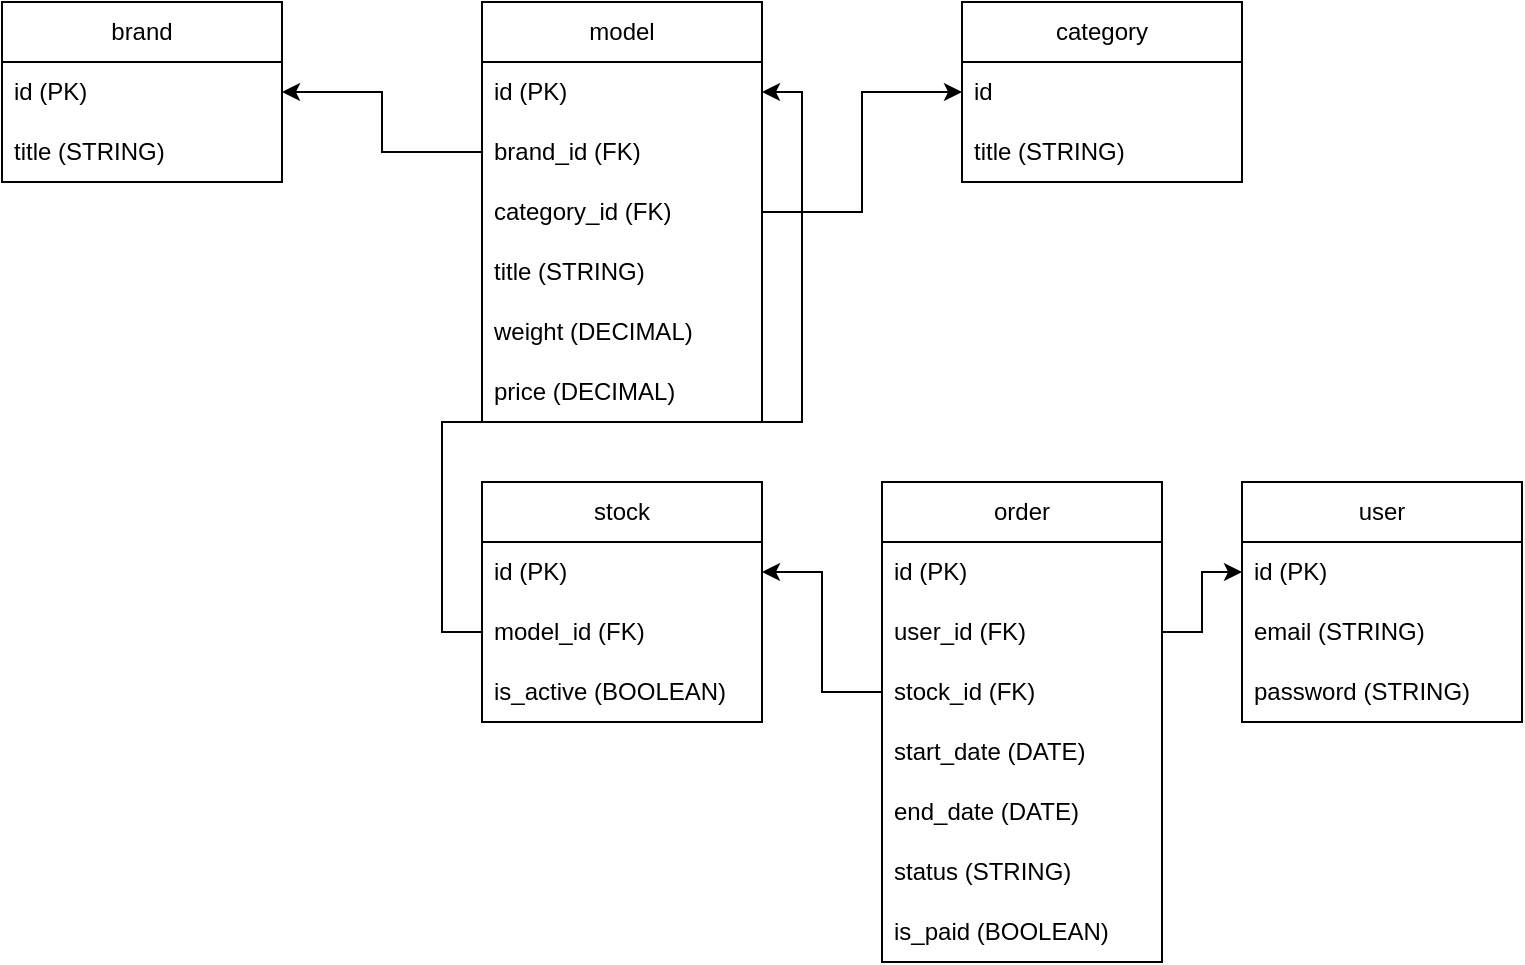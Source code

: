 <mxfile version="24.3.1" type="device">
  <diagram name="Sayfa -1" id="dJZ1_v-hU4g_oNWwnWYt">
    <mxGraphModel dx="1434" dy="746" grid="1" gridSize="10" guides="1" tooltips="1" connect="1" arrows="1" fold="1" page="1" pageScale="1" pageWidth="827" pageHeight="1169" math="0" shadow="0">
      <root>
        <mxCell id="0" />
        <mxCell id="1" parent="0" />
        <mxCell id="WYNdm04tCavsO8kjkV-X-1" value="category" style="swimlane;fontStyle=0;childLayout=stackLayout;horizontal=1;startSize=30;horizontalStack=0;resizeParent=1;resizeParentMax=0;resizeLast=0;collapsible=1;marginBottom=0;whiteSpace=wrap;html=1;" vertex="1" parent="1">
          <mxGeometry x="520" y="280" width="140" height="90" as="geometry" />
        </mxCell>
        <mxCell id="WYNdm04tCavsO8kjkV-X-2" value="id" style="text;strokeColor=none;fillColor=none;align=left;verticalAlign=middle;spacingLeft=4;spacingRight=4;overflow=hidden;points=[[0,0.5],[1,0.5]];portConstraint=eastwest;rotatable=0;whiteSpace=wrap;html=1;" vertex="1" parent="WYNdm04tCavsO8kjkV-X-1">
          <mxGeometry y="30" width="140" height="30" as="geometry" />
        </mxCell>
        <mxCell id="WYNdm04tCavsO8kjkV-X-4" value="title (STRING)" style="text;strokeColor=none;fillColor=none;align=left;verticalAlign=middle;spacingLeft=4;spacingRight=4;overflow=hidden;points=[[0,0.5],[1,0.5]];portConstraint=eastwest;rotatable=0;whiteSpace=wrap;html=1;" vertex="1" parent="WYNdm04tCavsO8kjkV-X-1">
          <mxGeometry y="60" width="140" height="30" as="geometry" />
        </mxCell>
        <mxCell id="WYNdm04tCavsO8kjkV-X-6" value="brand" style="swimlane;fontStyle=0;childLayout=stackLayout;horizontal=1;startSize=30;horizontalStack=0;resizeParent=1;resizeParentMax=0;resizeLast=0;collapsible=1;marginBottom=0;whiteSpace=wrap;html=1;" vertex="1" parent="1">
          <mxGeometry x="40" y="280" width="140" height="90" as="geometry" />
        </mxCell>
        <mxCell id="WYNdm04tCavsO8kjkV-X-7" value="id (PK)" style="text;strokeColor=none;fillColor=none;align=left;verticalAlign=middle;spacingLeft=4;spacingRight=4;overflow=hidden;points=[[0,0.5],[1,0.5]];portConstraint=eastwest;rotatable=0;whiteSpace=wrap;html=1;" vertex="1" parent="WYNdm04tCavsO8kjkV-X-6">
          <mxGeometry y="30" width="140" height="30" as="geometry" />
        </mxCell>
        <mxCell id="WYNdm04tCavsO8kjkV-X-16" value="title (STRING)" style="text;strokeColor=none;fillColor=none;align=left;verticalAlign=middle;spacingLeft=4;spacingRight=4;overflow=hidden;points=[[0,0.5],[1,0.5]];portConstraint=eastwest;rotatable=0;whiteSpace=wrap;html=1;" vertex="1" parent="WYNdm04tCavsO8kjkV-X-6">
          <mxGeometry y="60" width="140" height="30" as="geometry" />
        </mxCell>
        <mxCell id="WYNdm04tCavsO8kjkV-X-12" value="model" style="swimlane;fontStyle=0;childLayout=stackLayout;horizontal=1;startSize=30;horizontalStack=0;resizeParent=1;resizeParentMax=0;resizeLast=0;collapsible=1;marginBottom=0;whiteSpace=wrap;html=1;" vertex="1" parent="1">
          <mxGeometry x="280" y="280" width="140" height="210" as="geometry" />
        </mxCell>
        <mxCell id="WYNdm04tCavsO8kjkV-X-13" value="id (PK)" style="text;strokeColor=none;fillColor=none;align=left;verticalAlign=middle;spacingLeft=4;spacingRight=4;overflow=hidden;points=[[0,0.5],[1,0.5]];portConstraint=eastwest;rotatable=0;whiteSpace=wrap;html=1;" vertex="1" parent="WYNdm04tCavsO8kjkV-X-12">
          <mxGeometry y="30" width="140" height="30" as="geometry" />
        </mxCell>
        <mxCell id="WYNdm04tCavsO8kjkV-X-14" value="brand_id (FK)" style="text;strokeColor=none;fillColor=none;align=left;verticalAlign=middle;spacingLeft=4;spacingRight=4;overflow=hidden;points=[[0,0.5],[1,0.5]];portConstraint=eastwest;rotatable=0;whiteSpace=wrap;html=1;" vertex="1" parent="WYNdm04tCavsO8kjkV-X-12">
          <mxGeometry y="60" width="140" height="30" as="geometry" />
        </mxCell>
        <mxCell id="WYNdm04tCavsO8kjkV-X-19" value="category_id (FK)" style="text;strokeColor=none;fillColor=none;align=left;verticalAlign=middle;spacingLeft=4;spacingRight=4;overflow=hidden;points=[[0,0.5],[1,0.5]];portConstraint=eastwest;rotatable=0;whiteSpace=wrap;html=1;" vertex="1" parent="WYNdm04tCavsO8kjkV-X-12">
          <mxGeometry y="90" width="140" height="30" as="geometry" />
        </mxCell>
        <mxCell id="WYNdm04tCavsO8kjkV-X-20" value="title&amp;nbsp;(STRING)" style="text;strokeColor=none;fillColor=none;align=left;verticalAlign=middle;spacingLeft=4;spacingRight=4;overflow=hidden;points=[[0,0.5],[1,0.5]];portConstraint=eastwest;rotatable=0;whiteSpace=wrap;html=1;" vertex="1" parent="WYNdm04tCavsO8kjkV-X-12">
          <mxGeometry y="120" width="140" height="30" as="geometry" />
        </mxCell>
        <mxCell id="WYNdm04tCavsO8kjkV-X-29" value="weight (DECIMAL)" style="text;strokeColor=none;fillColor=none;align=left;verticalAlign=middle;spacingLeft=4;spacingRight=4;overflow=hidden;points=[[0,0.5],[1,0.5]];portConstraint=eastwest;rotatable=0;whiteSpace=wrap;html=1;" vertex="1" parent="WYNdm04tCavsO8kjkV-X-12">
          <mxGeometry y="150" width="140" height="30" as="geometry" />
        </mxCell>
        <mxCell id="WYNdm04tCavsO8kjkV-X-51" value="price (DECIMAL)" style="text;strokeColor=none;fillColor=none;align=left;verticalAlign=middle;spacingLeft=4;spacingRight=4;overflow=hidden;points=[[0,0.5],[1,0.5]];portConstraint=eastwest;rotatable=0;whiteSpace=wrap;html=1;" vertex="1" parent="WYNdm04tCavsO8kjkV-X-12">
          <mxGeometry y="180" width="140" height="30" as="geometry" />
        </mxCell>
        <mxCell id="WYNdm04tCavsO8kjkV-X-21" style="edgeStyle=orthogonalEdgeStyle;rounded=0;orthogonalLoop=1;jettySize=auto;html=1;exitX=1;exitY=0.5;exitDx=0;exitDy=0;entryX=0;entryY=0.5;entryDx=0;entryDy=0;" edge="1" parent="1" source="WYNdm04tCavsO8kjkV-X-19" target="WYNdm04tCavsO8kjkV-X-2">
          <mxGeometry relative="1" as="geometry" />
        </mxCell>
        <mxCell id="WYNdm04tCavsO8kjkV-X-22" value="stock" style="swimlane;fontStyle=0;childLayout=stackLayout;horizontal=1;startSize=30;horizontalStack=0;resizeParent=1;resizeParentMax=0;resizeLast=0;collapsible=1;marginBottom=0;whiteSpace=wrap;html=1;" vertex="1" parent="1">
          <mxGeometry x="280" y="520" width="140" height="120" as="geometry" />
        </mxCell>
        <mxCell id="WYNdm04tCavsO8kjkV-X-23" value="id (PK)" style="text;strokeColor=none;fillColor=none;align=left;verticalAlign=middle;spacingLeft=4;spacingRight=4;overflow=hidden;points=[[0,0.5],[1,0.5]];portConstraint=eastwest;rotatable=0;whiteSpace=wrap;html=1;" vertex="1" parent="WYNdm04tCavsO8kjkV-X-22">
          <mxGeometry y="30" width="140" height="30" as="geometry" />
        </mxCell>
        <mxCell id="WYNdm04tCavsO8kjkV-X-25" value="model_id (FK)" style="text;strokeColor=none;fillColor=none;align=left;verticalAlign=middle;spacingLeft=4;spacingRight=4;overflow=hidden;points=[[0,0.5],[1,0.5]];portConstraint=eastwest;rotatable=0;whiteSpace=wrap;html=1;" vertex="1" parent="WYNdm04tCavsO8kjkV-X-22">
          <mxGeometry y="60" width="140" height="30" as="geometry" />
        </mxCell>
        <mxCell id="WYNdm04tCavsO8kjkV-X-52" value="is_active (BOOLEAN)" style="text;strokeColor=none;fillColor=none;align=left;verticalAlign=middle;spacingLeft=4;spacingRight=4;overflow=hidden;points=[[0,0.5],[1,0.5]];portConstraint=eastwest;rotatable=0;whiteSpace=wrap;html=1;" vertex="1" parent="WYNdm04tCavsO8kjkV-X-22">
          <mxGeometry y="90" width="140" height="30" as="geometry" />
        </mxCell>
        <mxCell id="WYNdm04tCavsO8kjkV-X-32" style="edgeStyle=orthogonalEdgeStyle;rounded=0;orthogonalLoop=1;jettySize=auto;html=1;exitX=0;exitY=0.5;exitDx=0;exitDy=0;entryX=1;entryY=0.5;entryDx=0;entryDy=0;" edge="1" parent="1" source="WYNdm04tCavsO8kjkV-X-25" target="WYNdm04tCavsO8kjkV-X-13">
          <mxGeometry relative="1" as="geometry">
            <Array as="points">
              <mxPoint x="260" y="595" />
              <mxPoint x="260" y="490" />
              <mxPoint x="440" y="490" />
              <mxPoint x="440" y="325" />
            </Array>
          </mxGeometry>
        </mxCell>
        <mxCell id="WYNdm04tCavsO8kjkV-X-33" value="order" style="swimlane;fontStyle=0;childLayout=stackLayout;horizontal=1;startSize=30;horizontalStack=0;resizeParent=1;resizeParentMax=0;resizeLast=0;collapsible=1;marginBottom=0;whiteSpace=wrap;html=1;" vertex="1" parent="1">
          <mxGeometry x="480" y="520" width="140" height="240" as="geometry" />
        </mxCell>
        <mxCell id="WYNdm04tCavsO8kjkV-X-34" value="id (PK)" style="text;strokeColor=none;fillColor=none;align=left;verticalAlign=middle;spacingLeft=4;spacingRight=4;overflow=hidden;points=[[0,0.5],[1,0.5]];portConstraint=eastwest;rotatable=0;whiteSpace=wrap;html=1;" vertex="1" parent="WYNdm04tCavsO8kjkV-X-33">
          <mxGeometry y="30" width="140" height="30" as="geometry" />
        </mxCell>
        <mxCell id="WYNdm04tCavsO8kjkV-X-35" value="user_id (FK)" style="text;strokeColor=none;fillColor=none;align=left;verticalAlign=middle;spacingLeft=4;spacingRight=4;overflow=hidden;points=[[0,0.5],[1,0.5]];portConstraint=eastwest;rotatable=0;whiteSpace=wrap;html=1;" vertex="1" parent="WYNdm04tCavsO8kjkV-X-33">
          <mxGeometry y="60" width="140" height="30" as="geometry" />
        </mxCell>
        <mxCell id="WYNdm04tCavsO8kjkV-X-36" value="stock_id (FK)" style="text;strokeColor=none;fillColor=none;align=left;verticalAlign=middle;spacingLeft=4;spacingRight=4;overflow=hidden;points=[[0,0.5],[1,0.5]];portConstraint=eastwest;rotatable=0;whiteSpace=wrap;html=1;" vertex="1" parent="WYNdm04tCavsO8kjkV-X-33">
          <mxGeometry y="90" width="140" height="30" as="geometry" />
        </mxCell>
        <mxCell id="WYNdm04tCavsO8kjkV-X-37" value="start_date (DATE)" style="text;strokeColor=none;fillColor=none;align=left;verticalAlign=middle;spacingLeft=4;spacingRight=4;overflow=hidden;points=[[0,0.5],[1,0.5]];portConstraint=eastwest;rotatable=0;whiteSpace=wrap;html=1;" vertex="1" parent="WYNdm04tCavsO8kjkV-X-33">
          <mxGeometry y="120" width="140" height="30" as="geometry" />
        </mxCell>
        <mxCell id="WYNdm04tCavsO8kjkV-X-39" value="end_date (DATE)" style="text;strokeColor=none;fillColor=none;align=left;verticalAlign=middle;spacingLeft=4;spacingRight=4;overflow=hidden;points=[[0,0.5],[1,0.5]];portConstraint=eastwest;rotatable=0;whiteSpace=wrap;html=1;" vertex="1" parent="WYNdm04tCavsO8kjkV-X-33">
          <mxGeometry y="150" width="140" height="30" as="geometry" />
        </mxCell>
        <mxCell id="WYNdm04tCavsO8kjkV-X-53" value="status (STRING)" style="text;strokeColor=none;fillColor=none;align=left;verticalAlign=middle;spacingLeft=4;spacingRight=4;overflow=hidden;points=[[0,0.5],[1,0.5]];portConstraint=eastwest;rotatable=0;whiteSpace=wrap;html=1;" vertex="1" parent="WYNdm04tCavsO8kjkV-X-33">
          <mxGeometry y="180" width="140" height="30" as="geometry" />
        </mxCell>
        <mxCell id="WYNdm04tCavsO8kjkV-X-54" value="is_paid (BOOLEAN)" style="text;strokeColor=none;fillColor=none;align=left;verticalAlign=middle;spacingLeft=4;spacingRight=4;overflow=hidden;points=[[0,0.5],[1,0.5]];portConstraint=eastwest;rotatable=0;whiteSpace=wrap;html=1;" vertex="1" parent="WYNdm04tCavsO8kjkV-X-33">
          <mxGeometry y="210" width="140" height="30" as="geometry" />
        </mxCell>
        <mxCell id="WYNdm04tCavsO8kjkV-X-40" style="edgeStyle=orthogonalEdgeStyle;rounded=0;orthogonalLoop=1;jettySize=auto;html=1;exitX=0;exitY=0.5;exitDx=0;exitDy=0;entryX=1;entryY=0.5;entryDx=0;entryDy=0;" edge="1" parent="1" source="WYNdm04tCavsO8kjkV-X-36" target="WYNdm04tCavsO8kjkV-X-23">
          <mxGeometry relative="1" as="geometry" />
        </mxCell>
        <mxCell id="WYNdm04tCavsO8kjkV-X-41" style="edgeStyle=orthogonalEdgeStyle;rounded=0;orthogonalLoop=1;jettySize=auto;html=1;entryX=1;entryY=0.5;entryDx=0;entryDy=0;" edge="1" parent="1" source="WYNdm04tCavsO8kjkV-X-14" target="WYNdm04tCavsO8kjkV-X-7">
          <mxGeometry relative="1" as="geometry" />
        </mxCell>
        <mxCell id="WYNdm04tCavsO8kjkV-X-42" value="user" style="swimlane;fontStyle=0;childLayout=stackLayout;horizontal=1;startSize=30;horizontalStack=0;resizeParent=1;resizeParentMax=0;resizeLast=0;collapsible=1;marginBottom=0;whiteSpace=wrap;html=1;" vertex="1" parent="1">
          <mxGeometry x="660" y="520" width="140" height="120" as="geometry" />
        </mxCell>
        <mxCell id="WYNdm04tCavsO8kjkV-X-43" value="id (PK)" style="text;strokeColor=none;fillColor=none;align=left;verticalAlign=middle;spacingLeft=4;spacingRight=4;overflow=hidden;points=[[0,0.5],[1,0.5]];portConstraint=eastwest;rotatable=0;whiteSpace=wrap;html=1;" vertex="1" parent="WYNdm04tCavsO8kjkV-X-42">
          <mxGeometry y="30" width="140" height="30" as="geometry" />
        </mxCell>
        <mxCell id="WYNdm04tCavsO8kjkV-X-44" value="email (STRING)" style="text;strokeColor=none;fillColor=none;align=left;verticalAlign=middle;spacingLeft=4;spacingRight=4;overflow=hidden;points=[[0,0.5],[1,0.5]];portConstraint=eastwest;rotatable=0;whiteSpace=wrap;html=1;" vertex="1" parent="WYNdm04tCavsO8kjkV-X-42">
          <mxGeometry y="60" width="140" height="30" as="geometry" />
        </mxCell>
        <mxCell id="WYNdm04tCavsO8kjkV-X-45" value="password (STRING)" style="text;strokeColor=none;fillColor=none;align=left;verticalAlign=middle;spacingLeft=4;spacingRight=4;overflow=hidden;points=[[0,0.5],[1,0.5]];portConstraint=eastwest;rotatable=0;whiteSpace=wrap;html=1;" vertex="1" parent="WYNdm04tCavsO8kjkV-X-42">
          <mxGeometry y="90" width="140" height="30" as="geometry" />
        </mxCell>
        <mxCell id="WYNdm04tCavsO8kjkV-X-49" style="edgeStyle=orthogonalEdgeStyle;rounded=0;orthogonalLoop=1;jettySize=auto;html=1;exitX=1;exitY=0.5;exitDx=0;exitDy=0;entryX=0;entryY=0.5;entryDx=0;entryDy=0;" edge="1" parent="1" source="WYNdm04tCavsO8kjkV-X-35" target="WYNdm04tCavsO8kjkV-X-43">
          <mxGeometry relative="1" as="geometry" />
        </mxCell>
      </root>
    </mxGraphModel>
  </diagram>
</mxfile>
